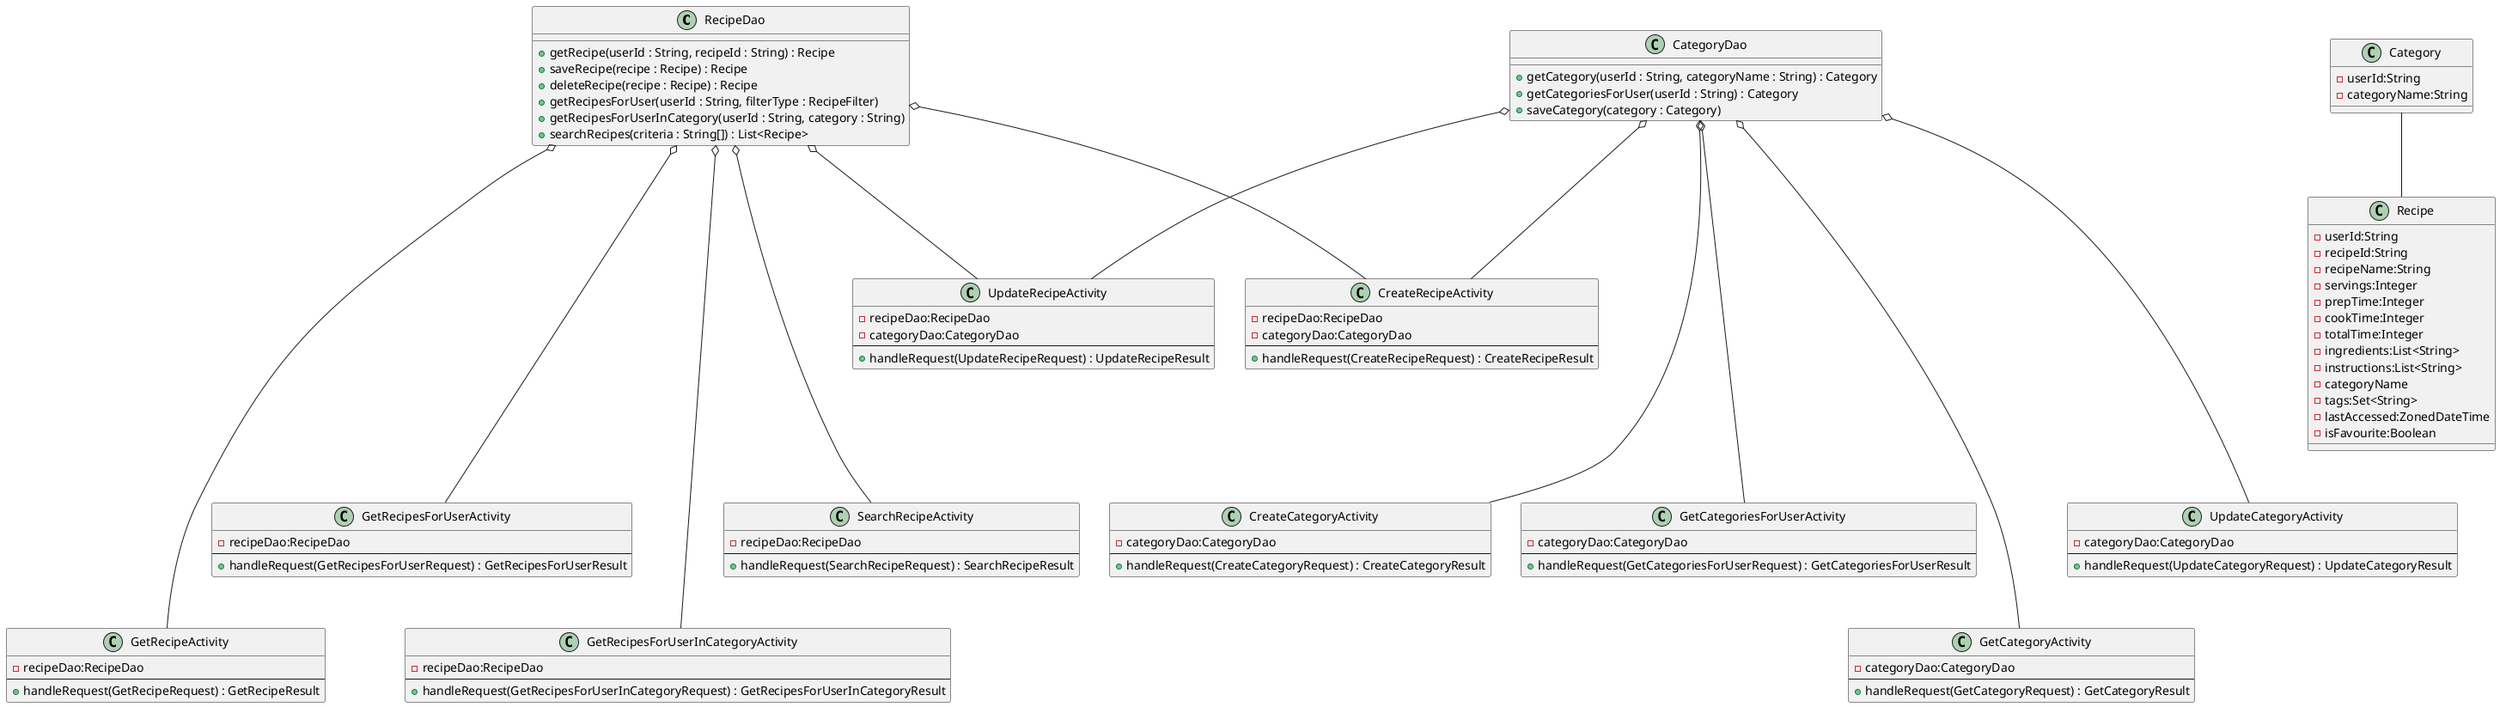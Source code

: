 @startuml
'https://plantuml.com/class-diagram
RecipeDao o---- GetRecipeActivity
RecipeDao o--- GetRecipesForUserActivity
RecipeDao o---- GetRecipesForUserInCategoryActivity
RecipeDao o-- UpdateRecipeActivity
RecipeDao o--- SearchRecipeActivity
RecipeDao o-- CreateRecipeActivity

CategoryDao o-- CreateRecipeActivity
CategoryDao o-- UpdateRecipeActivity
CategoryDao o---- GetCategoryActivity
CategoryDao o--- UpdateCategoryActivity
CategoryDao o--- CreateCategoryActivity
CategoryDao o--- GetCategoriesForUserActivity


Category -- Recipe


class CreateRecipeActivity{
- recipeDao:RecipeDao
- categoryDao:CategoryDao
--
+ handleRequest(CreateRecipeRequest) : CreateRecipeResult
}

class GetRecipeActivity{
- recipeDao:RecipeDao
--
+ handleRequest(GetRecipeRequest) : GetRecipeResult
}

class GetRecipesForUserActivity{
- recipeDao:RecipeDao
--
+ handleRequest(GetRecipesForUserRequest) : GetRecipesForUserResult
}

class GetRecipesForUserInCategoryActivity{
- recipeDao:RecipeDao
--
+ handleRequest(GetRecipesForUserInCategoryRequest) : GetRecipesForUserInCategoryResult
}

class UpdateRecipeActivity{
- recipeDao:RecipeDao
- categoryDao:CategoryDao
--
+ handleRequest(UpdateRecipeRequest) : UpdateRecipeResult
}

class SearchRecipeActivity{
- recipeDao:RecipeDao
--
+ handleRequest(SearchRecipeRequest) : SearchRecipeResult
}

class UpdateCategoryActivity{
- categoryDao:CategoryDao
--
+ handleRequest(UpdateCategoryRequest) : UpdateCategoryResult
}

class GetCategoryActivity{
- categoryDao:CategoryDao
--
+ handleRequest(GetCategoryRequest) : GetCategoryResult
}

class GetCategoriesForUserActivity{
- categoryDao:CategoryDao
--
+ handleRequest(GetCategoriesForUserRequest) : GetCategoriesForUserResult
}

class CreateCategoryActivity{
- categoryDao:CategoryDao
--
+ handleRequest(CreateCategoryRequest) : CreateCategoryResult
}


class RecipeDao{
+ getRecipe(userId : String, recipeId : String) : Recipe
+ saveRecipe(recipe : Recipe) : Recipe
+ deleteRecipe(recipe : Recipe) : Recipe
+ getRecipesForUser(userId : String, filterType : RecipeFilter)
+ getRecipesForUserInCategory(userId : String, category : String)
+ searchRecipes(criteria : String[]) : List<Recipe>
}

class CategoryDao{
+ getCategory(userId : String, categoryName : String) : Category
+ getCategoriesForUser(userId : String) : Category
+ saveCategory(category : Category)
}


class Recipe {
- userId:String
- recipeId:String
- recipeName:String
- servings:Integer
- prepTime:Integer
- cookTime:Integer
- totalTime:Integer
- ingredients:List<String>
- instructions:List<String>
- categoryName
- tags:Set<String>
- lastAccessed:ZonedDateTime
- isFavourite:Boolean
}

class Category {
- userId:String
- categoryName:String
}


@enduml